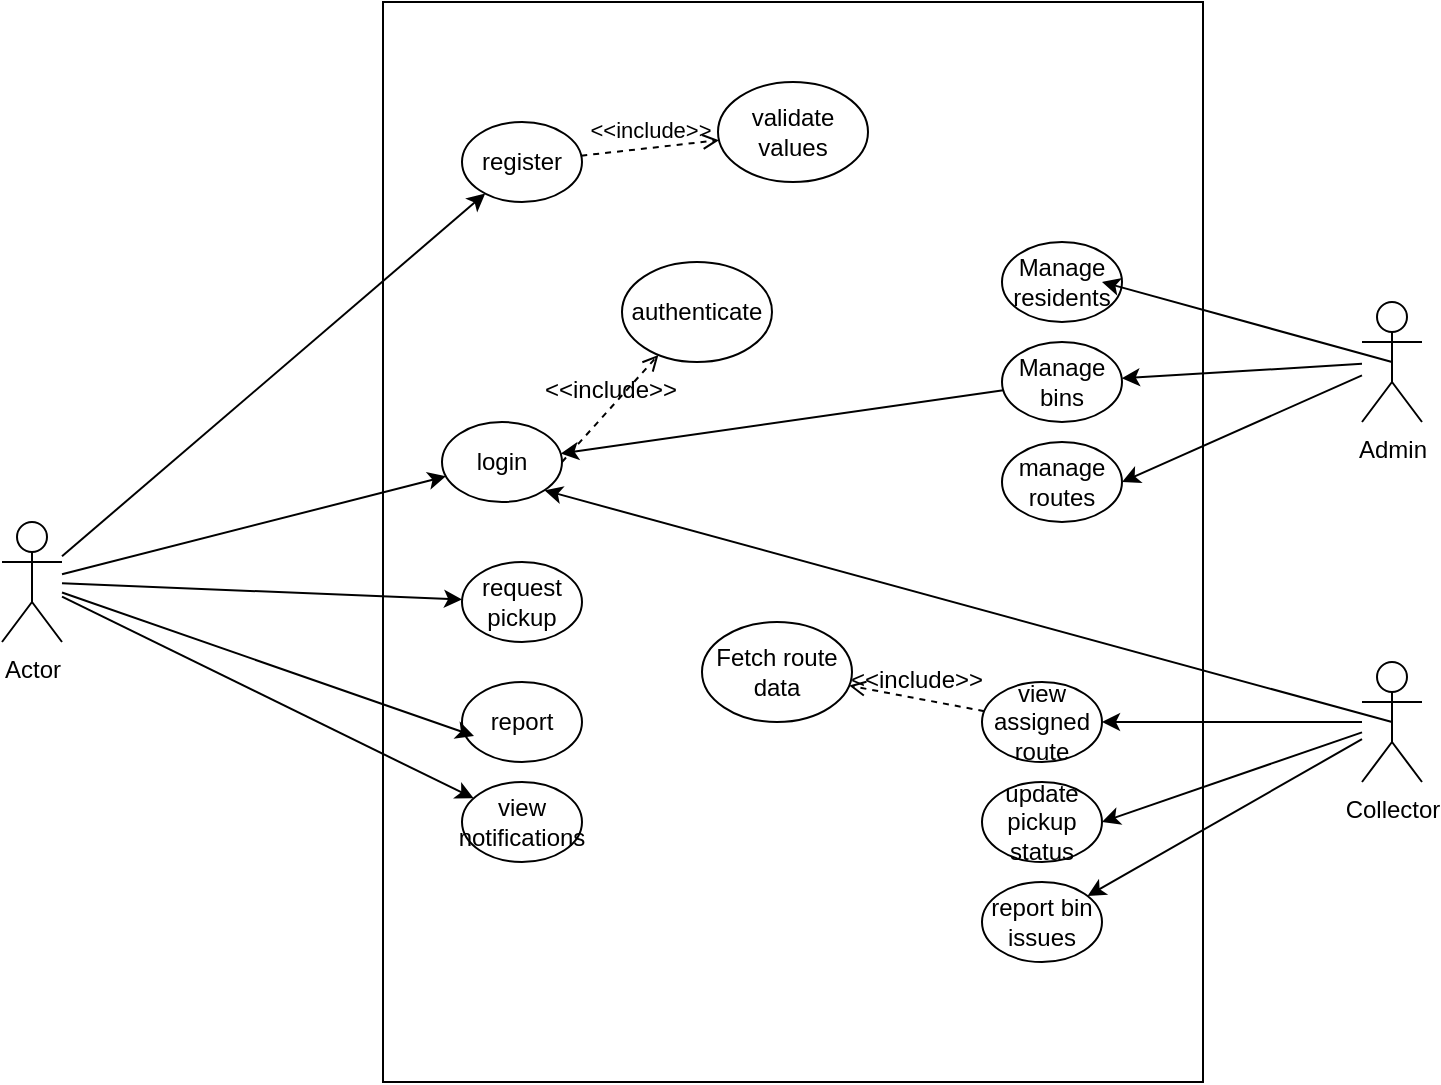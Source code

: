 <mxfile version="28.1.2">
  <diagram name="Page-1" id="B8yZaoBHP8ZqiNT9Cpi7">
    <mxGraphModel dx="1629" dy="962" grid="1" gridSize="10" guides="1" tooltips="1" connect="1" arrows="1" fold="1" page="1" pageScale="1" pageWidth="850" pageHeight="1100" math="0" shadow="0">
      <root>
        <mxCell id="0" />
        <mxCell id="1" parent="0" />
        <mxCell id="JjN0nvbfUZPxdywx9kI7-1" value="Actor" style="shape=umlActor;verticalLabelPosition=bottom;verticalAlign=top;html=1;outlineConnect=0;" vertex="1" parent="1">
          <mxGeometry x="30" y="290" width="30" height="60" as="geometry" />
        </mxCell>
        <mxCell id="JjN0nvbfUZPxdywx9kI7-2" value="" style="rounded=0;whiteSpace=wrap;html=1;fontSize=12;movable=1;resizable=1;rotatable=1;deletable=1;editable=1;locked=0;connectable=1;" vertex="1" parent="1">
          <mxGeometry x="220.5" y="30" width="410" height="540" as="geometry" />
        </mxCell>
        <mxCell id="JjN0nvbfUZPxdywx9kI7-3" value="Admin" style="shape=umlActor;verticalLabelPosition=bottom;verticalAlign=top;html=1;outlineConnect=0;" vertex="1" parent="1">
          <mxGeometry x="710" y="180" width="30" height="60" as="geometry" />
        </mxCell>
        <mxCell id="JjN0nvbfUZPxdywx9kI7-4" value="Collector" style="shape=umlActor;verticalLabelPosition=bottom;verticalAlign=top;html=1;outlineConnect=0;" vertex="1" parent="1">
          <mxGeometry x="710" y="360" width="30" height="60" as="geometry" />
        </mxCell>
        <mxCell id="JjN0nvbfUZPxdywx9kI7-8" value="login" style="ellipse;whiteSpace=wrap;html=1;fontSize=12;" vertex="1" parent="1">
          <mxGeometry x="250" y="240" width="60" height="40" as="geometry" />
        </mxCell>
        <mxCell id="JjN0nvbfUZPxdywx9kI7-9" value="register" style="ellipse;whiteSpace=wrap;html=1;fontSize=12;" vertex="1" parent="1">
          <mxGeometry x="260" y="90" width="60" height="40" as="geometry" />
        </mxCell>
        <mxCell id="JjN0nvbfUZPxdywx9kI7-10" value="request&lt;div&gt;pickup&lt;/div&gt;" style="ellipse;whiteSpace=wrap;html=1;fontSize=12;" vertex="1" parent="1">
          <mxGeometry x="260" y="310" width="60" height="40" as="geometry" />
        </mxCell>
        <mxCell id="JjN0nvbfUZPxdywx9kI7-11" value="report" style="ellipse;whiteSpace=wrap;html=1;fontSize=12;" vertex="1" parent="1">
          <mxGeometry x="260" y="370" width="60" height="40" as="geometry" />
        </mxCell>
        <mxCell id="JjN0nvbfUZPxdywx9kI7-12" value="view notifications" style="ellipse;whiteSpace=wrap;html=1;fontSize=12;" vertex="1" parent="1">
          <mxGeometry x="260" y="420" width="60" height="40" as="geometry" />
        </mxCell>
        <mxCell id="JjN0nvbfUZPxdywx9kI7-15" value="authenticate" style="ellipse;whiteSpace=wrap;html=1;fontSize=12;" vertex="1" parent="1">
          <mxGeometry x="340" y="160" width="75" height="50" as="geometry" />
        </mxCell>
        <mxCell id="JjN0nvbfUZPxdywx9kI7-17" value="&amp;lt;&amp;lt;include&amp;gt;&amp;gt;" style="endArrow=open;html=1;rounded=0;align=center;verticalAlign=bottom;dashed=1;endFill=0;labelBackgroundColor=none;exitX=1;exitY=0.5;exitDx=0;exitDy=0;fontSize=12;" edge="1" parent="1" source="JjN0nvbfUZPxdywx9kI7-8" target="JjN0nvbfUZPxdywx9kI7-15">
          <mxGeometry relative="1" as="geometry">
            <mxPoint x="390" y="300" as="sourcePoint" />
            <mxPoint x="550" y="300" as="targetPoint" />
          </mxGeometry>
        </mxCell>
        <mxCell id="JjN0nvbfUZPxdywx9kI7-18" value="" style="resizable=0;html=1;align=center;verticalAlign=top;labelBackgroundColor=none;fontSize=12;" connectable="0" vertex="1" parent="JjN0nvbfUZPxdywx9kI7-17">
          <mxGeometry relative="1" as="geometry" />
        </mxCell>
        <mxCell id="JjN0nvbfUZPxdywx9kI7-20" value="view assigned route" style="ellipse;whiteSpace=wrap;html=1;fontSize=12;" vertex="1" parent="1">
          <mxGeometry x="520" y="370" width="60" height="40" as="geometry" />
        </mxCell>
        <mxCell id="JjN0nvbfUZPxdywx9kI7-21" value="update pickup status" style="ellipse;whiteSpace=wrap;html=1;fontSize=12;" vertex="1" parent="1">
          <mxGeometry x="520" y="420" width="60" height="40" as="geometry" />
        </mxCell>
        <mxCell id="JjN0nvbfUZPxdywx9kI7-22" value="report bin issues" style="ellipse;whiteSpace=wrap;html=1;fontSize=12;" vertex="1" parent="1">
          <mxGeometry x="520" y="470" width="60" height="40" as="geometry" />
        </mxCell>
        <mxCell id="JjN0nvbfUZPxdywx9kI7-24" value="" style="endArrow=classic;html=1;rounded=0;fontSize=12;" edge="1" parent="1" source="JjN0nvbfUZPxdywx9kI7-1" target="JjN0nvbfUZPxdywx9kI7-8">
          <mxGeometry width="50" height="50" relative="1" as="geometry">
            <mxPoint x="250" y="360" as="sourcePoint" />
            <mxPoint x="300" y="310" as="targetPoint" />
          </mxGeometry>
        </mxCell>
        <mxCell id="JjN0nvbfUZPxdywx9kI7-25" value="" style="endArrow=classic;html=1;rounded=0;fontSize=12;" edge="1" parent="1" source="JjN0nvbfUZPxdywx9kI7-1" target="JjN0nvbfUZPxdywx9kI7-9">
          <mxGeometry width="50" height="50" relative="1" as="geometry">
            <mxPoint x="260" y="289" as="sourcePoint" />
            <mxPoint x="370" y="205" as="targetPoint" />
          </mxGeometry>
        </mxCell>
        <mxCell id="JjN0nvbfUZPxdywx9kI7-26" value="" style="endArrow=classic;html=1;rounded=0;fontSize=12;" edge="1" parent="1" source="JjN0nvbfUZPxdywx9kI7-1" target="JjN0nvbfUZPxdywx9kI7-10">
          <mxGeometry width="50" height="50" relative="1" as="geometry">
            <mxPoint x="190" y="532" as="sourcePoint" />
            <mxPoint x="300" y="448" as="targetPoint" />
          </mxGeometry>
        </mxCell>
        <mxCell id="JjN0nvbfUZPxdywx9kI7-27" value="" style="endArrow=classic;html=1;rounded=0;entryX=0.1;entryY=0.675;entryDx=0;entryDy=0;entryPerimeter=0;fontSize=12;" edge="1" parent="1" source="JjN0nvbfUZPxdywx9kI7-1" target="JjN0nvbfUZPxdywx9kI7-11">
          <mxGeometry width="50" height="50" relative="1" as="geometry">
            <mxPoint x="260" y="310" as="sourcePoint" />
            <mxPoint x="300" y="470" as="targetPoint" />
          </mxGeometry>
        </mxCell>
        <mxCell id="JjN0nvbfUZPxdywx9kI7-29" value="" style="endArrow=classic;html=1;rounded=0;fontSize=12;" edge="1" parent="1" source="JjN0nvbfUZPxdywx9kI7-1" target="JjN0nvbfUZPxdywx9kI7-12">
          <mxGeometry width="50" height="50" relative="1" as="geometry">
            <mxPoint x="270" y="320" as="sourcePoint" />
            <mxPoint x="366" y="377" as="targetPoint" />
          </mxGeometry>
        </mxCell>
        <mxCell id="JjN0nvbfUZPxdywx9kI7-30" value="" style="endArrow=classic;html=1;rounded=0;fontSize=12;" edge="1" parent="1" source="JjN0nvbfUZPxdywx9kI7-4" target="JjN0nvbfUZPxdywx9kI7-20">
          <mxGeometry width="50" height="50" relative="1" as="geometry">
            <mxPoint x="660" y="480" as="sourcePoint" />
            <mxPoint x="756" y="537" as="targetPoint" />
          </mxGeometry>
        </mxCell>
        <mxCell id="JjN0nvbfUZPxdywx9kI7-31" value="" style="endArrow=classic;html=1;rounded=0;entryX=1;entryY=0.5;entryDx=0;entryDy=0;fontSize=12;" edge="1" parent="1" source="JjN0nvbfUZPxdywx9kI7-4" target="JjN0nvbfUZPxdywx9kI7-21">
          <mxGeometry width="50" height="50" relative="1" as="geometry">
            <mxPoint x="730" y="560" as="sourcePoint" />
            <mxPoint x="816" y="617" as="targetPoint" />
          </mxGeometry>
        </mxCell>
        <mxCell id="JjN0nvbfUZPxdywx9kI7-32" value="" style="endArrow=classic;html=1;rounded=0;fontSize=12;" edge="1" parent="1" source="JjN0nvbfUZPxdywx9kI7-4" target="JjN0nvbfUZPxdywx9kI7-22">
          <mxGeometry width="50" height="50" relative="1" as="geometry">
            <mxPoint x="640.005" y="430" as="sourcePoint" />
            <mxPoint x="728.22" y="637" as="targetPoint" />
          </mxGeometry>
        </mxCell>
        <mxCell id="JjN0nvbfUZPxdywx9kI7-33" value="" style="endArrow=classic;html=1;rounded=0;entryX=1;entryY=1;entryDx=0;entryDy=0;exitX=0.5;exitY=0.5;exitDx=0;exitDy=0;exitPerimeter=0;fontSize=12;" edge="1" parent="1" source="JjN0nvbfUZPxdywx9kI7-4" target="JjN0nvbfUZPxdywx9kI7-8">
          <mxGeometry width="50" height="50" relative="1" as="geometry">
            <mxPoint x="630" y="180" as="sourcePoint" />
            <mxPoint x="756" y="407" as="targetPoint" />
          </mxGeometry>
        </mxCell>
        <mxCell id="JjN0nvbfUZPxdywx9kI7-34" value="" style="endArrow=classic;html=1;rounded=0;fontSize=12;" edge="1" parent="1" source="JjN0nvbfUZPxdywx9kI7-45" target="JjN0nvbfUZPxdywx9kI7-8">
          <mxGeometry width="50" height="50" relative="1" as="geometry">
            <mxPoint x="690" y="303" as="sourcePoint" />
            <mxPoint x="786" y="360" as="targetPoint" />
          </mxGeometry>
        </mxCell>
        <mxCell id="JjN0nvbfUZPxdywx9kI7-40" value="Fetch route data" style="ellipse;whiteSpace=wrap;html=1;fontSize=12;" vertex="1" parent="1">
          <mxGeometry x="380" y="340" width="75" height="50" as="geometry" />
        </mxCell>
        <mxCell id="JjN0nvbfUZPxdywx9kI7-41" value="&amp;lt;&amp;lt;include&amp;gt;&amp;gt;" style="html=1;verticalAlign=bottom;labelBackgroundColor=none;endArrow=open;endFill=0;dashed=1;rounded=0;fontSize=12;" edge="1" parent="1" source="JjN0nvbfUZPxdywx9kI7-20" target="JjN0nvbfUZPxdywx9kI7-40">
          <mxGeometry width="160" relative="1" as="geometry">
            <mxPoint x="420" y="270" as="sourcePoint" />
            <mxPoint x="580" y="270" as="targetPoint" />
          </mxGeometry>
        </mxCell>
        <mxCell id="JjN0nvbfUZPxdywx9kI7-44" value="Manage residents" style="ellipse;whiteSpace=wrap;html=1;fontSize=12;" vertex="1" parent="1">
          <mxGeometry x="530" y="150" width="60" height="40" as="geometry" />
        </mxCell>
        <mxCell id="JjN0nvbfUZPxdywx9kI7-46" value="manage routes" style="ellipse;whiteSpace=wrap;html=1;fontSize=12;" vertex="1" parent="1">
          <mxGeometry x="530" y="250" width="60" height="40" as="geometry" />
        </mxCell>
        <mxCell id="JjN0nvbfUZPxdywx9kI7-47" value="" style="endArrow=classic;html=1;rounded=0;fontSize=12;" edge="1" parent="1" source="JjN0nvbfUZPxdywx9kI7-3" target="JjN0nvbfUZPxdywx9kI7-45">
          <mxGeometry width="50" height="50" relative="1" as="geometry">
            <mxPoint x="710" y="212" as="sourcePoint" />
            <mxPoint x="310" y="257" as="targetPoint" />
          </mxGeometry>
        </mxCell>
        <mxCell id="JjN0nvbfUZPxdywx9kI7-45" value="Manage bins" style="ellipse;whiteSpace=wrap;html=1;fontSize=12;" vertex="1" parent="1">
          <mxGeometry x="530" y="200" width="60" height="40" as="geometry" />
        </mxCell>
        <mxCell id="JjN0nvbfUZPxdywx9kI7-48" value="" style="endArrow=classic;html=1;rounded=0;fontSize=12;exitX=0.5;exitY=0.5;exitDx=0;exitDy=0;exitPerimeter=0;" edge="1" parent="1" source="JjN0nvbfUZPxdywx9kI7-3">
          <mxGeometry width="50" height="50" relative="1" as="geometry">
            <mxPoint x="710" y="210" as="sourcePoint" />
            <mxPoint x="580" y="170" as="targetPoint" />
          </mxGeometry>
        </mxCell>
        <mxCell id="JjN0nvbfUZPxdywx9kI7-49" value="" style="endArrow=classic;html=1;rounded=0;fontSize=12;entryX=1;entryY=0.5;entryDx=0;entryDy=0;" edge="1" parent="1" source="JjN0nvbfUZPxdywx9kI7-3" target="JjN0nvbfUZPxdywx9kI7-46">
          <mxGeometry width="50" height="50" relative="1" as="geometry">
            <mxPoint x="735" y="220" as="sourcePoint" />
            <mxPoint x="590" y="180" as="targetPoint" />
          </mxGeometry>
        </mxCell>
        <mxCell id="JjN0nvbfUZPxdywx9kI7-50" value="validate values" style="ellipse;whiteSpace=wrap;html=1;fontSize=12;" vertex="1" parent="1">
          <mxGeometry x="388" y="70" width="75" height="50" as="geometry" />
        </mxCell>
        <mxCell id="JjN0nvbfUZPxdywx9kI7-52" value="&amp;lt;&amp;lt;include&amp;gt;&amp;gt;" style="html=1;verticalAlign=bottom;labelBackgroundColor=none;endArrow=open;endFill=0;dashed=1;rounded=0;" edge="1" parent="1" source="JjN0nvbfUZPxdywx9kI7-9" target="JjN0nvbfUZPxdywx9kI7-50">
          <mxGeometry width="160" relative="1" as="geometry">
            <mxPoint x="260" y="70" as="sourcePoint" />
            <mxPoint x="420" y="70" as="targetPoint" />
          </mxGeometry>
        </mxCell>
      </root>
    </mxGraphModel>
  </diagram>
</mxfile>
